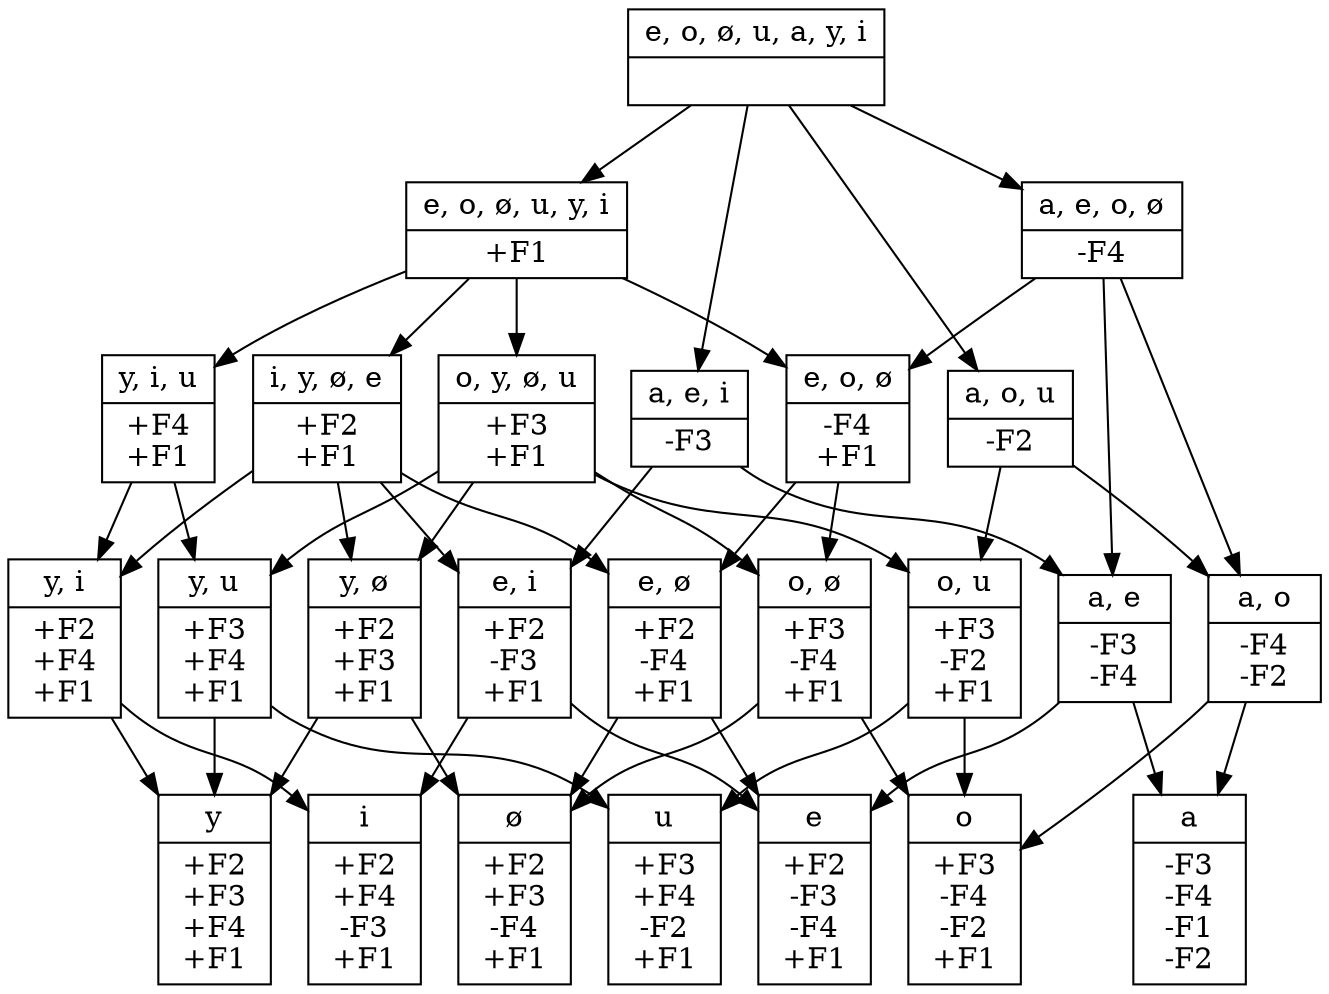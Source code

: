 // None
digraph {
	0 [label="{<segs> e, o, ø, u, a, y, i |<feats>  }",shape=record]
	1 [label="{<segs> e, o, ø, u, y, i |<feats> +F1 }",shape=record]
	2 [label="{<segs> i, y, ø, e |<feats> +F2\n+F1 }",shape=record]
	3 [label="{<segs> o, y, ø, u |<feats> +F3\n+F1 }",shape=record]
	4 [label="{<segs> y, i, u |<feats> +F4\n+F1 }",shape=record]
	5 [label="{<segs> i |<feats> +F2\n+F4\n-F3\n+F1 }",shape=record]
	6 [label="{<segs> y |<feats> +F2\n+F3\n+F4\n+F1 }",shape=record]
	7 [label="{<segs> u |<feats> +F3\n+F4\n-F2\n+F1 }",shape=record]
	8 [label="{<segs> e |<feats> +F2\n-F3\n-F4\n+F1 }",shape=record]
	9 [label="{<segs> ø |<feats> +F2\n+F3\n-F4\n+F1 }",shape=record]
	10 [label="{<segs> o |<feats> +F3\n-F4\n-F2\n+F1 }",shape=record]
	11 [label="{<segs> a |<feats> -F3\n-F4\n-F1\n-F2 }",shape=record]
	12 [label="{<segs> y, ø |<feats> +F2\n+F3\n+F1 }",shape=record]
	13 [label="{<segs> y, i |<feats> +F2\n+F4\n+F1 }",shape=record]
	14 [label="{<segs> y, u |<feats> +F3\n+F4\n+F1 }",shape=record]
	15 [label="{<segs> a, o, u |<feats> -F2 }",shape=record]
	16 [label="{<segs> a, e, i |<feats> -F3 }",shape=record]
	17 [label="{<segs> a, e, o, ø |<feats> -F4 }",shape=record]
	18 [label="{<segs> o, u |<feats> +F3\n-F2\n+F1 }",shape=record]
	19 [label="{<segs> e, i |<feats> +F2\n-F3\n+F1 }",shape=record]
	20 [label="{<segs> e, o, ø |<feats> -F4\n+F1 }",shape=record]
	21 [label="{<segs> e, ø |<feats> +F2\n-F4\n+F1 }",shape=record]
	22 [label="{<segs> o, ø |<feats> +F3\n-F4\n+F1 }",shape=record]
	23 [label="{<segs> a, o |<feats> -F4\n-F2 }",shape=record]
	24 [label="{<segs> a, e |<feats> -F3\n-F4 }",shape=record]
	0 -> 1	0 -> 15	0 -> 16	0 -> 17	1 -> 2	1 -> 3	1 -> 4	1 -> 20	2 -> 12	2 -> 13	2 -> 19	2 -> 21	3 -> 12	3 -> 14	3 -> 18	3 -> 22	4 -> 13	4 -> 14	12 -> 6	12 -> 9	13 -> 5	13 -> 6	14 -> 6	14 -> 7	15 -> 18	15 -> 23	16 -> 19	16 -> 24	17 -> 20	17 -> 23	17 -> 24	18 -> 7	18 -> 10	19 -> 5	19 -> 8	20 -> 21	20 -> 22	21 -> 8	21 -> 9	22 -> 9	22 -> 10	23 -> 10	23 -> 11	24 -> 8	24 -> 11
{rank=same; 5 6 7 8 9 10 11}
}